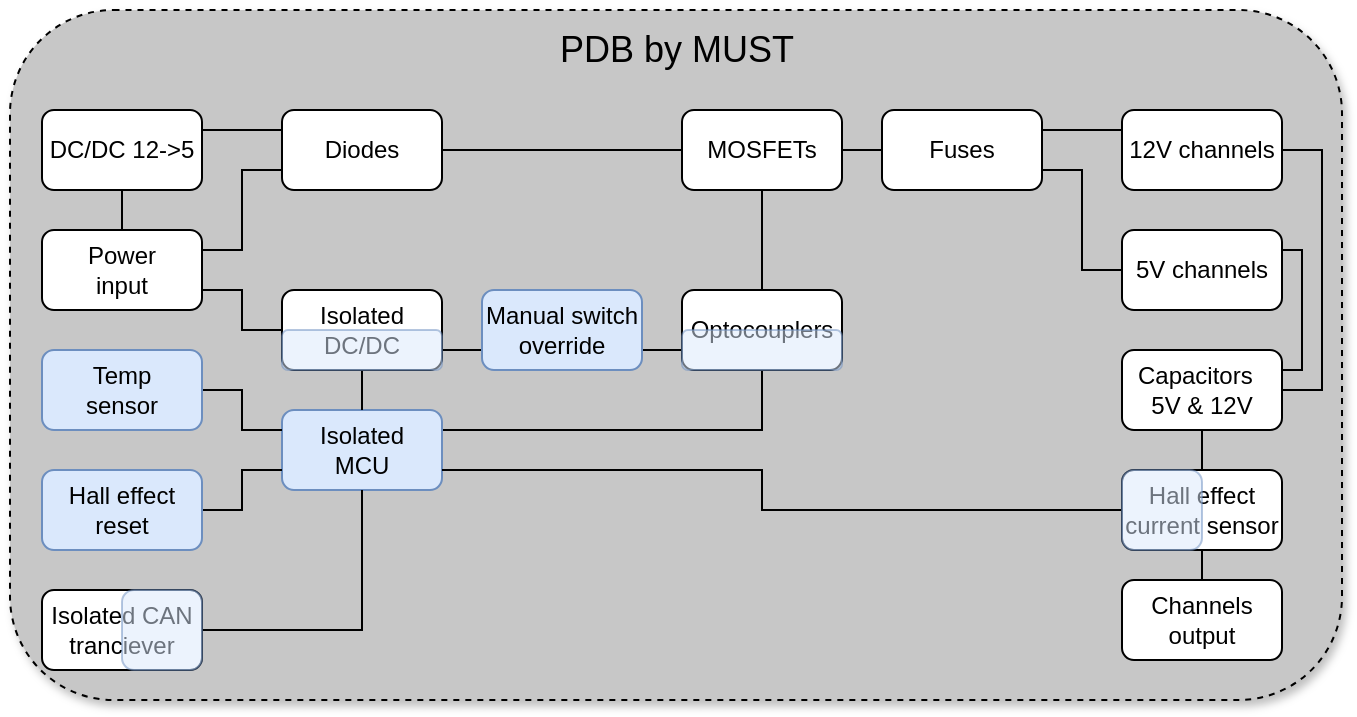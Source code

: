 <mxfile version="13.10.2" type="github">
  <diagram id="mOb9kf1dEFKgJrMuP9Ut" name="Page-1">
    <mxGraphModel dx="1422" dy="831" grid="1" gridSize="10" guides="1" tooltips="1" connect="1" arrows="1" fold="1" page="1" pageScale="1" pageWidth="827" pageHeight="1169" math="0" shadow="0">
      <root>
        <mxCell id="0" />
        <mxCell id="1" parent="0" />
        <mxCell id="WhEAyp4Lanr-WaNayqxS-29" value="" style="rounded=1;whiteSpace=wrap;html=1;dashed=1;fillColor=#C7C7C7;shadow=1;" parent="1" vertex="1">
          <mxGeometry x="44" y="260" width="666" height="345" as="geometry" />
        </mxCell>
        <mxCell id="WhEAyp4Lanr-WaNayqxS-4" style="edgeStyle=orthogonalEdgeStyle;rounded=0;orthogonalLoop=1;jettySize=auto;html=1;exitX=1;exitY=0.25;exitDx=0;exitDy=0;entryX=0.5;entryY=1;entryDx=0;entryDy=0;endArrow=none;endFill=0;" parent="1" source="M4zJr3y5VQ9-pN1_80o7-2" target="jy2dtfiHnZVBwJ6IzQmm-30" edge="1">
          <mxGeometry relative="1" as="geometry" />
        </mxCell>
        <mxCell id="M4zJr3y5VQ9-pN1_80o7-2" value="&lt;div&gt;Isolated&lt;/div&gt;&lt;div&gt;MCU&lt;/div&gt;" style="rounded=1;whiteSpace=wrap;html=1;fillColor=#dae8fc;strokeColor=#6c8ebf;" parent="1" vertex="1">
          <mxGeometry x="180" y="460" width="80" height="40" as="geometry" />
        </mxCell>
        <mxCell id="WhEAyp4Lanr-WaNayqxS-51" style="edgeStyle=orthogonalEdgeStyle;rounded=0;orthogonalLoop=1;jettySize=auto;html=1;exitX=1;exitY=0.25;exitDx=0;exitDy=0;entryX=0;entryY=0.25;entryDx=0;entryDy=0;endArrow=none;endFill=0;" parent="1" source="M4zJr3y5VQ9-pN1_80o7-3" target="M4zJr3y5VQ9-pN1_80o7-14" edge="1">
          <mxGeometry relative="1" as="geometry" />
        </mxCell>
        <mxCell id="WhEAyp4Lanr-WaNayqxS-52" style="edgeStyle=orthogonalEdgeStyle;rounded=0;orthogonalLoop=1;jettySize=auto;html=1;exitX=1;exitY=0.75;exitDx=0;exitDy=0;entryX=0;entryY=0.5;entryDx=0;entryDy=0;endArrow=none;endFill=0;" parent="1" source="M4zJr3y5VQ9-pN1_80o7-3" target="M4zJr3y5VQ9-pN1_80o7-15" edge="1">
          <mxGeometry relative="1" as="geometry" />
        </mxCell>
        <mxCell id="M4zJr3y5VQ9-pN1_80o7-3" value="Fuses" style="rounded=1;whiteSpace=wrap;html=1;" parent="1" vertex="1">
          <mxGeometry x="480" y="310" width="80" height="40" as="geometry" />
        </mxCell>
        <mxCell id="WhEAyp4Lanr-WaNayqxS-26" style="edgeStyle=orthogonalEdgeStyle;rounded=0;orthogonalLoop=1;jettySize=auto;html=1;exitX=0;exitY=0.5;exitDx=0;exitDy=0;entryX=1;entryY=0.75;entryDx=0;entryDy=0;endArrow=none;endFill=0;" parent="1" source="M4zJr3y5VQ9-pN1_80o7-4" target="M4zJr3y5VQ9-pN1_80o7-2" edge="1">
          <mxGeometry relative="1" as="geometry">
            <Array as="points">
              <mxPoint x="420" y="510" />
              <mxPoint x="420" y="490" />
            </Array>
          </mxGeometry>
        </mxCell>
        <mxCell id="-dSVKsSqL4IivNA1f1fU-2" style="edgeStyle=orthogonalEdgeStyle;rounded=0;orthogonalLoop=1;jettySize=auto;html=1;exitX=0.5;exitY=1;exitDx=0;exitDy=0;endArrow=none;endFill=0;entryX=0.5;entryY=0;entryDx=0;entryDy=0;" parent="1" source="M4zJr3y5VQ9-pN1_80o7-4" target="WhEAyp4Lanr-WaNayqxS-17" edge="1">
          <mxGeometry relative="1" as="geometry">
            <mxPoint x="580" y="550" as="targetPoint" />
            <Array as="points">
              <mxPoint x="640" y="540" />
              <mxPoint x="640" y="540" />
            </Array>
          </mxGeometry>
        </mxCell>
        <mxCell id="M4zJr3y5VQ9-pN1_80o7-4" value="&lt;div&gt;Hall effect&lt;/div&gt;&lt;div&gt;current sensor&lt;/div&gt;" style="rounded=1;whiteSpace=wrap;html=1;" parent="1" vertex="1">
          <mxGeometry x="600" y="490" width="80" height="40" as="geometry" />
        </mxCell>
        <mxCell id="WhEAyp4Lanr-WaNayqxS-49" style="edgeStyle=orthogonalEdgeStyle;rounded=0;orthogonalLoop=1;jettySize=auto;html=1;exitX=1;exitY=0.25;exitDx=0;exitDy=0;entryX=0;entryY=0.25;entryDx=0;entryDy=0;endArrow=none;endFill=0;" parent="1" source="M4zJr3y5VQ9-pN1_80o7-6" target="M4zJr3y5VQ9-pN1_80o7-7" edge="1">
          <mxGeometry relative="1" as="geometry" />
        </mxCell>
        <mxCell id="M4zJr3y5VQ9-pN1_80o7-6" value="DC/DC 12-&amp;gt;5" style="rounded=1;whiteSpace=wrap;html=1;" parent="1" vertex="1">
          <mxGeometry x="60" y="310" width="80" height="40" as="geometry" />
        </mxCell>
        <mxCell id="WhEAyp4Lanr-WaNayqxS-54" style="edgeStyle=orthogonalEdgeStyle;rounded=0;orthogonalLoop=1;jettySize=auto;html=1;exitX=1;exitY=0.5;exitDx=0;exitDy=0;entryX=0;entryY=0.5;entryDx=0;entryDy=0;endArrow=none;endFill=0;" parent="1" source="M4zJr3y5VQ9-pN1_80o7-7" target="WhEAyp4Lanr-WaNayqxS-46" edge="1">
          <mxGeometry relative="1" as="geometry" />
        </mxCell>
        <mxCell id="M4zJr3y5VQ9-pN1_80o7-7" value="Diodes" style="rounded=1;whiteSpace=wrap;html=1;" parent="1" vertex="1">
          <mxGeometry x="180" y="310" width="80" height="40" as="geometry" />
        </mxCell>
        <mxCell id="WhEAyp4Lanr-WaNayqxS-53" style="edgeStyle=orthogonalEdgeStyle;rounded=0;orthogonalLoop=1;jettySize=auto;html=1;exitX=0.5;exitY=0;exitDx=0;exitDy=0;entryX=0.5;entryY=1;entryDx=0;entryDy=0;endArrow=none;endFill=0;" parent="1" source="M4zJr3y5VQ9-pN1_80o7-9" target="WhEAyp4Lanr-WaNayqxS-46" edge="1">
          <mxGeometry relative="1" as="geometry" />
        </mxCell>
        <mxCell id="M4zJr3y5VQ9-pN1_80o7-9" value="Optocouplers" style="rounded=1;whiteSpace=wrap;html=1;" parent="1" vertex="1">
          <mxGeometry x="380" y="400" width="80" height="40" as="geometry" />
        </mxCell>
        <mxCell id="WhEAyp4Lanr-WaNayqxS-27" style="edgeStyle=orthogonalEdgeStyle;rounded=0;orthogonalLoop=1;jettySize=auto;html=1;exitX=1;exitY=0.5;exitDx=0;exitDy=0;entryX=0;entryY=0.25;entryDx=0;entryDy=0;endArrow=none;endFill=0;" parent="1" source="M4zJr3y5VQ9-pN1_80o7-10" target="M4zJr3y5VQ9-pN1_80o7-2" edge="1">
          <mxGeometry relative="1" as="geometry" />
        </mxCell>
        <mxCell id="M4zJr3y5VQ9-pN1_80o7-10" value="&lt;div&gt;Temp&lt;/div&gt;&lt;div&gt;sensor&lt;br&gt;&lt;/div&gt;" style="rounded=1;whiteSpace=wrap;html=1;fillColor=#dae8fc;strokeColor=#6c8ebf;" parent="1" vertex="1">
          <mxGeometry x="60" y="430" width="80" height="40" as="geometry" />
        </mxCell>
        <mxCell id="WhEAyp4Lanr-WaNayqxS-3" style="edgeStyle=orthogonalEdgeStyle;rounded=0;orthogonalLoop=1;jettySize=auto;html=1;exitX=0.5;exitY=1;exitDx=0;exitDy=0;entryX=0.5;entryY=0;entryDx=0;entryDy=0;endArrow=none;endFill=0;" parent="1" source="M4zJr3y5VQ9-pN1_80o7-11" target="M4zJr3y5VQ9-pN1_80o7-2" edge="1">
          <mxGeometry relative="1" as="geometry" />
        </mxCell>
        <mxCell id="WhEAyp4Lanr-WaNayqxS-14" style="edgeStyle=orthogonalEdgeStyle;rounded=0;orthogonalLoop=1;jettySize=auto;html=1;exitX=1;exitY=0.5;exitDx=0;exitDy=0;entryX=0;entryY=0.5;entryDx=0;entryDy=0;endArrow=none;endFill=0;" parent="1" source="M4zJr3y5VQ9-pN1_80o7-11" target="WhEAyp4Lanr-WaNayqxS-13" edge="1">
          <mxGeometry relative="1" as="geometry">
            <Array as="points">
              <mxPoint x="260" y="430" />
              <mxPoint x="280" y="430" />
            </Array>
          </mxGeometry>
        </mxCell>
        <mxCell id="M4zJr3y5VQ9-pN1_80o7-11" value="&lt;div&gt;Isolated&lt;/div&gt;&lt;div&gt;DC/DC&lt;br&gt;&lt;/div&gt;" style="rounded=1;whiteSpace=wrap;html=1;" parent="1" vertex="1">
          <mxGeometry x="180" y="400" width="80" height="40" as="geometry" />
        </mxCell>
        <mxCell id="WhEAyp4Lanr-WaNayqxS-2" style="edgeStyle=orthogonalEdgeStyle;rounded=0;orthogonalLoop=1;jettySize=auto;html=1;exitX=1;exitY=0.75;exitDx=0;exitDy=0;entryX=0;entryY=0.5;entryDx=0;entryDy=0;endArrow=none;endFill=0;" parent="1" source="M4zJr3y5VQ9-pN1_80o7-12" target="M4zJr3y5VQ9-pN1_80o7-11" edge="1">
          <mxGeometry relative="1" as="geometry" />
        </mxCell>
        <mxCell id="WhEAyp4Lanr-WaNayqxS-48" style="edgeStyle=orthogonalEdgeStyle;rounded=0;orthogonalLoop=1;jettySize=auto;html=1;exitX=0.5;exitY=0;exitDx=0;exitDy=0;entryX=0.5;entryY=1;entryDx=0;entryDy=0;endArrow=none;endFill=0;" parent="1" source="M4zJr3y5VQ9-pN1_80o7-12" target="M4zJr3y5VQ9-pN1_80o7-6" edge="1">
          <mxGeometry relative="1" as="geometry" />
        </mxCell>
        <mxCell id="WhEAyp4Lanr-WaNayqxS-50" style="edgeStyle=orthogonalEdgeStyle;rounded=0;orthogonalLoop=1;jettySize=auto;html=1;exitX=1;exitY=0.25;exitDx=0;exitDy=0;entryX=0;entryY=0.75;entryDx=0;entryDy=0;endArrow=none;endFill=0;" parent="1" source="M4zJr3y5VQ9-pN1_80o7-12" target="M4zJr3y5VQ9-pN1_80o7-7" edge="1">
          <mxGeometry relative="1" as="geometry" />
        </mxCell>
        <mxCell id="M4zJr3y5VQ9-pN1_80o7-12" value="&lt;div&gt;Power&lt;/div&gt;&lt;div&gt;input&lt;br&gt;&lt;/div&gt;" style="rounded=1;whiteSpace=wrap;html=1;" parent="1" vertex="1">
          <mxGeometry x="60" y="370" width="80" height="40" as="geometry" />
        </mxCell>
        <mxCell id="WhEAyp4Lanr-WaNayqxS-39" style="edgeStyle=orthogonalEdgeStyle;rounded=0;orthogonalLoop=1;jettySize=auto;html=1;exitX=1;exitY=0.5;exitDx=0;exitDy=0;entryX=1;entryY=0.5;entryDx=0;entryDy=0;endArrow=none;endFill=0;" parent="1" source="M4zJr3y5VQ9-pN1_80o7-14" target="WhEAyp4Lanr-WaNayqxS-24" edge="1">
          <mxGeometry relative="1" as="geometry" />
        </mxCell>
        <mxCell id="M4zJr3y5VQ9-pN1_80o7-14" value="12V channels" style="rounded=1;whiteSpace=wrap;html=1;" parent="1" vertex="1">
          <mxGeometry x="600" y="310" width="80" height="40" as="geometry" />
        </mxCell>
        <mxCell id="WhEAyp4Lanr-WaNayqxS-38" style="edgeStyle=orthogonalEdgeStyle;rounded=0;orthogonalLoop=1;jettySize=auto;html=1;exitX=1;exitY=0.5;exitDx=0;exitDy=0;entryX=1;entryY=0.25;entryDx=0;entryDy=0;endArrow=none;endFill=0;" parent="1" source="M4zJr3y5VQ9-pN1_80o7-15" target="WhEAyp4Lanr-WaNayqxS-24" edge="1">
          <mxGeometry relative="1" as="geometry">
            <Array as="points">
              <mxPoint x="680" y="380" />
              <mxPoint x="690" y="380" />
              <mxPoint x="690" y="440" />
            </Array>
          </mxGeometry>
        </mxCell>
        <mxCell id="M4zJr3y5VQ9-pN1_80o7-15" value="5V channels" style="rounded=1;whiteSpace=wrap;html=1;" parent="1" vertex="1">
          <mxGeometry x="600" y="370" width="80" height="40" as="geometry" />
        </mxCell>
        <mxCell id="WhEAyp4Lanr-WaNayqxS-15" style="edgeStyle=orthogonalEdgeStyle;rounded=0;orthogonalLoop=1;jettySize=auto;html=1;exitX=1;exitY=0.75;exitDx=0;exitDy=0;entryX=0;entryY=0.5;entryDx=0;entryDy=0;endArrow=none;endFill=0;" parent="1" source="WhEAyp4Lanr-WaNayqxS-13" target="jy2dtfiHnZVBwJ6IzQmm-30" edge="1">
          <mxGeometry relative="1" as="geometry">
            <Array as="points">
              <mxPoint x="370" y="430" />
              <mxPoint x="370" y="430" />
            </Array>
          </mxGeometry>
        </mxCell>
        <mxCell id="WhEAyp4Lanr-WaNayqxS-13" value="&lt;div&gt;Manual switch override&lt;/div&gt;" style="rounded=1;whiteSpace=wrap;html=1;fillColor=#dae8fc;strokeColor=#6c8ebf;" parent="1" vertex="1">
          <mxGeometry x="280" y="400" width="80" height="40" as="geometry" />
        </mxCell>
        <mxCell id="WhEAyp4Lanr-WaNayqxS-17" value="&lt;div&gt;Channels&lt;/div&gt;&lt;div&gt;output&lt;/div&gt;" style="rounded=1;whiteSpace=wrap;html=1;" parent="1" vertex="1">
          <mxGeometry x="600" y="545" width="80" height="40" as="geometry" />
        </mxCell>
        <mxCell id="WhEAyp4Lanr-WaNayqxS-28" style="edgeStyle=orthogonalEdgeStyle;rounded=0;orthogonalLoop=1;jettySize=auto;html=1;exitX=1;exitY=0.5;exitDx=0;exitDy=0;entryX=0.5;entryY=1;entryDx=0;entryDy=0;endArrow=none;endFill=0;" parent="1" source="WhEAyp4Lanr-WaNayqxS-22" target="M4zJr3y5VQ9-pN1_80o7-2" edge="1">
          <mxGeometry relative="1" as="geometry" />
        </mxCell>
        <mxCell id="WhEAyp4Lanr-WaNayqxS-22" value="&lt;div&gt;Isolated CAN tranciever&lt;br&gt;&lt;/div&gt;" style="rounded=1;whiteSpace=wrap;html=1;" parent="1" vertex="1">
          <mxGeometry x="60" y="550" width="80" height="40" as="geometry" />
        </mxCell>
        <mxCell id="-dSVKsSqL4IivNA1f1fU-1" style="edgeStyle=orthogonalEdgeStyle;rounded=0;orthogonalLoop=1;jettySize=auto;html=1;exitX=0.5;exitY=1;exitDx=0;exitDy=0;entryX=0.5;entryY=0;entryDx=0;entryDy=0;endArrow=none;endFill=0;" parent="1" source="WhEAyp4Lanr-WaNayqxS-24" target="M4zJr3y5VQ9-pN1_80o7-4" edge="1">
          <mxGeometry relative="1" as="geometry" />
        </mxCell>
        <mxCell id="WhEAyp4Lanr-WaNayqxS-24" value="&lt;div&gt;Capacitors&amp;nbsp;&amp;nbsp; 5V &amp;amp; 12V&lt;br&gt;&lt;/div&gt;" style="rounded=1;whiteSpace=wrap;html=1;" parent="1" vertex="1">
          <mxGeometry x="600" y="430" width="80" height="40" as="geometry" />
        </mxCell>
        <mxCell id="WhEAyp4Lanr-WaNayqxS-30" value="&lt;font style=&quot;font-size: 18px&quot;&gt;PDB by MUST&lt;/font&gt;" style="text;html=1;align=center;verticalAlign=middle;resizable=0;points=[];autosize=1;" parent="1" vertex="1">
          <mxGeometry x="312" y="270" width="130" height="20" as="geometry" />
        </mxCell>
        <mxCell id="WhEAyp4Lanr-WaNayqxS-32" style="edgeStyle=orthogonalEdgeStyle;rounded=0;orthogonalLoop=1;jettySize=auto;html=1;exitX=1;exitY=0.5;exitDx=0;exitDy=0;entryX=0;entryY=0.75;entryDx=0;entryDy=0;endArrow=none;endFill=0;" parent="1" source="WhEAyp4Lanr-WaNayqxS-31" target="M4zJr3y5VQ9-pN1_80o7-2" edge="1">
          <mxGeometry relative="1" as="geometry" />
        </mxCell>
        <mxCell id="WhEAyp4Lanr-WaNayqxS-31" value="Hall effect reset" style="rounded=1;whiteSpace=wrap;html=1;fillColor=#dae8fc;strokeColor=#6c8ebf;" parent="1" vertex="1">
          <mxGeometry x="60" y="490" width="80" height="40" as="geometry" />
        </mxCell>
        <mxCell id="WhEAyp4Lanr-WaNayqxS-55" style="edgeStyle=orthogonalEdgeStyle;rounded=0;orthogonalLoop=1;jettySize=auto;html=1;exitX=1;exitY=0.5;exitDx=0;exitDy=0;entryX=0;entryY=0.5;entryDx=0;entryDy=0;endArrow=none;endFill=0;" parent="1" source="WhEAyp4Lanr-WaNayqxS-46" target="M4zJr3y5VQ9-pN1_80o7-3" edge="1">
          <mxGeometry relative="1" as="geometry" />
        </mxCell>
        <mxCell id="WhEAyp4Lanr-WaNayqxS-46" value="MOSFETs" style="rounded=1;whiteSpace=wrap;html=1;" parent="1" vertex="1">
          <mxGeometry x="380" y="310" width="80" height="40" as="geometry" />
        </mxCell>
        <mxCell id="jy2dtfiHnZVBwJ6IzQmm-29" value="" style="rounded=1;whiteSpace=wrap;html=1;fillColor=#dae8fc;strokeColor=#6c8ebf;opacity=50;" vertex="1" parent="1">
          <mxGeometry x="100" y="550" width="40" height="40" as="geometry" />
        </mxCell>
        <mxCell id="jy2dtfiHnZVBwJ6IzQmm-30" value="" style="rounded=1;whiteSpace=wrap;html=1;fillColor=#dae8fc;strokeColor=#6c8ebf;glass=0;shadow=0;opacity=50;" vertex="1" parent="1">
          <mxGeometry x="380" y="420" width="80" height="20" as="geometry" />
        </mxCell>
        <mxCell id="jy2dtfiHnZVBwJ6IzQmm-31" value="" style="rounded=1;whiteSpace=wrap;html=1;fillColor=#dae8fc;strokeColor=#6c8ebf;opacity=50;" vertex="1" parent="1">
          <mxGeometry x="600" y="490" width="40" height="40" as="geometry" />
        </mxCell>
        <mxCell id="jy2dtfiHnZVBwJ6IzQmm-32" value="" style="rounded=1;whiteSpace=wrap;html=1;fillColor=#dae8fc;strokeColor=#6c8ebf;glass=0;shadow=0;opacity=50;" vertex="1" parent="1">
          <mxGeometry x="180" y="420" width="80" height="20" as="geometry" />
        </mxCell>
      </root>
    </mxGraphModel>
  </diagram>
</mxfile>
